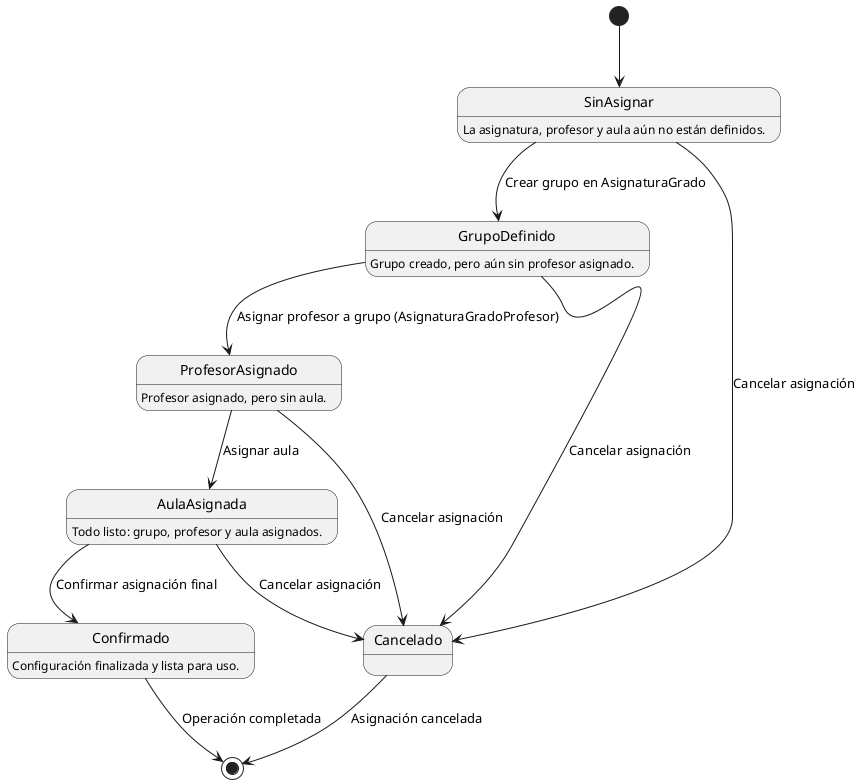 @startuml
[*] --> SinAsignar

SinAsignar : La asignatura, profesor y aula aún no están definidos.

SinAsignar --> GrupoDefinido : Crear grupo en AsignaturaGrado
GrupoDefinido : Grupo creado, pero aún sin profesor asignado.

GrupoDefinido --> ProfesorAsignado : Asignar profesor a grupo (AsignaturaGradoProfesor)
ProfesorAsignado : Profesor asignado, pero sin aula.

ProfesorAsignado --> AulaAsignada : Asignar aula

AulaAsignada : Todo listo: grupo, profesor y aula asignados.
AulaAsignada --> Confirmado : Confirmar asignación final
Confirmado : Configuración finalizada y lista para uso.

SinAsignar --> Cancelado : Cancelar asignación
GrupoDefinido --> Cancelado : Cancelar asignación
ProfesorAsignado --> Cancelado : Cancelar asignación
AulaAsignada --> Cancelado : Cancelar asignación
Confirmado --> [*] : Operación completada
Cancelado --> [*] : Asignación cancelada
@enduml
